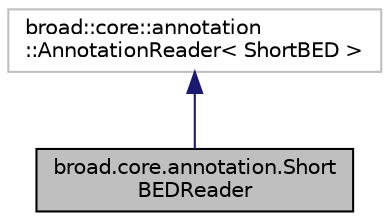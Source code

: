 digraph "broad.core.annotation.ShortBEDReader"
{
  edge [fontname="Helvetica",fontsize="10",labelfontname="Helvetica",labelfontsize="10"];
  node [fontname="Helvetica",fontsize="10",shape=record];
  Node1 [label="broad.core.annotation.Short\lBEDReader",height=0.2,width=0.4,color="black", fillcolor="grey75", style="filled" fontcolor="black"];
  Node2 -> Node1 [dir="back",color="midnightblue",fontsize="10",style="solid",fontname="Helvetica"];
  Node2 [label="broad::core::annotation\l::AnnotationReader\< ShortBED \>",height=0.2,width=0.4,color="grey75", fillcolor="white", style="filled"];
}
